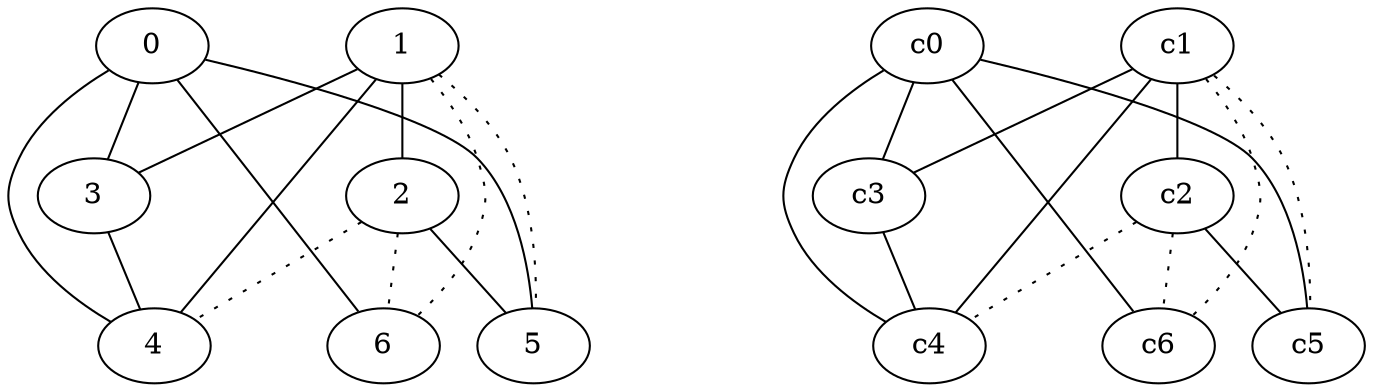 graph {
a0[label=0];
a1[label=1];
a2[label=2];
a3[label=3];
a4[label=4];
a5[label=5];
a6[label=6];
a0 -- a3;
a0 -- a4;
a0 -- a5;
a0 -- a6;
a1 -- a2;
a1 -- a3;
a1 -- a4;
a1 -- a5 [style=dotted];
a1 -- a6 [style=dotted];
a2 -- a4 [style=dotted];
a2 -- a5;
a2 -- a6 [style=dotted];
a3 -- a4;
c0 -- c3;
c0 -- c4;
c0 -- c5;
c0 -- c6;
c1 -- c2;
c1 -- c3;
c1 -- c4;
c1 -- c5 [style=dotted];
c1 -- c6 [style=dotted];
c2 -- c4 [style=dotted];
c2 -- c5;
c2 -- c6 [style=dotted];
c3 -- c4;
}
